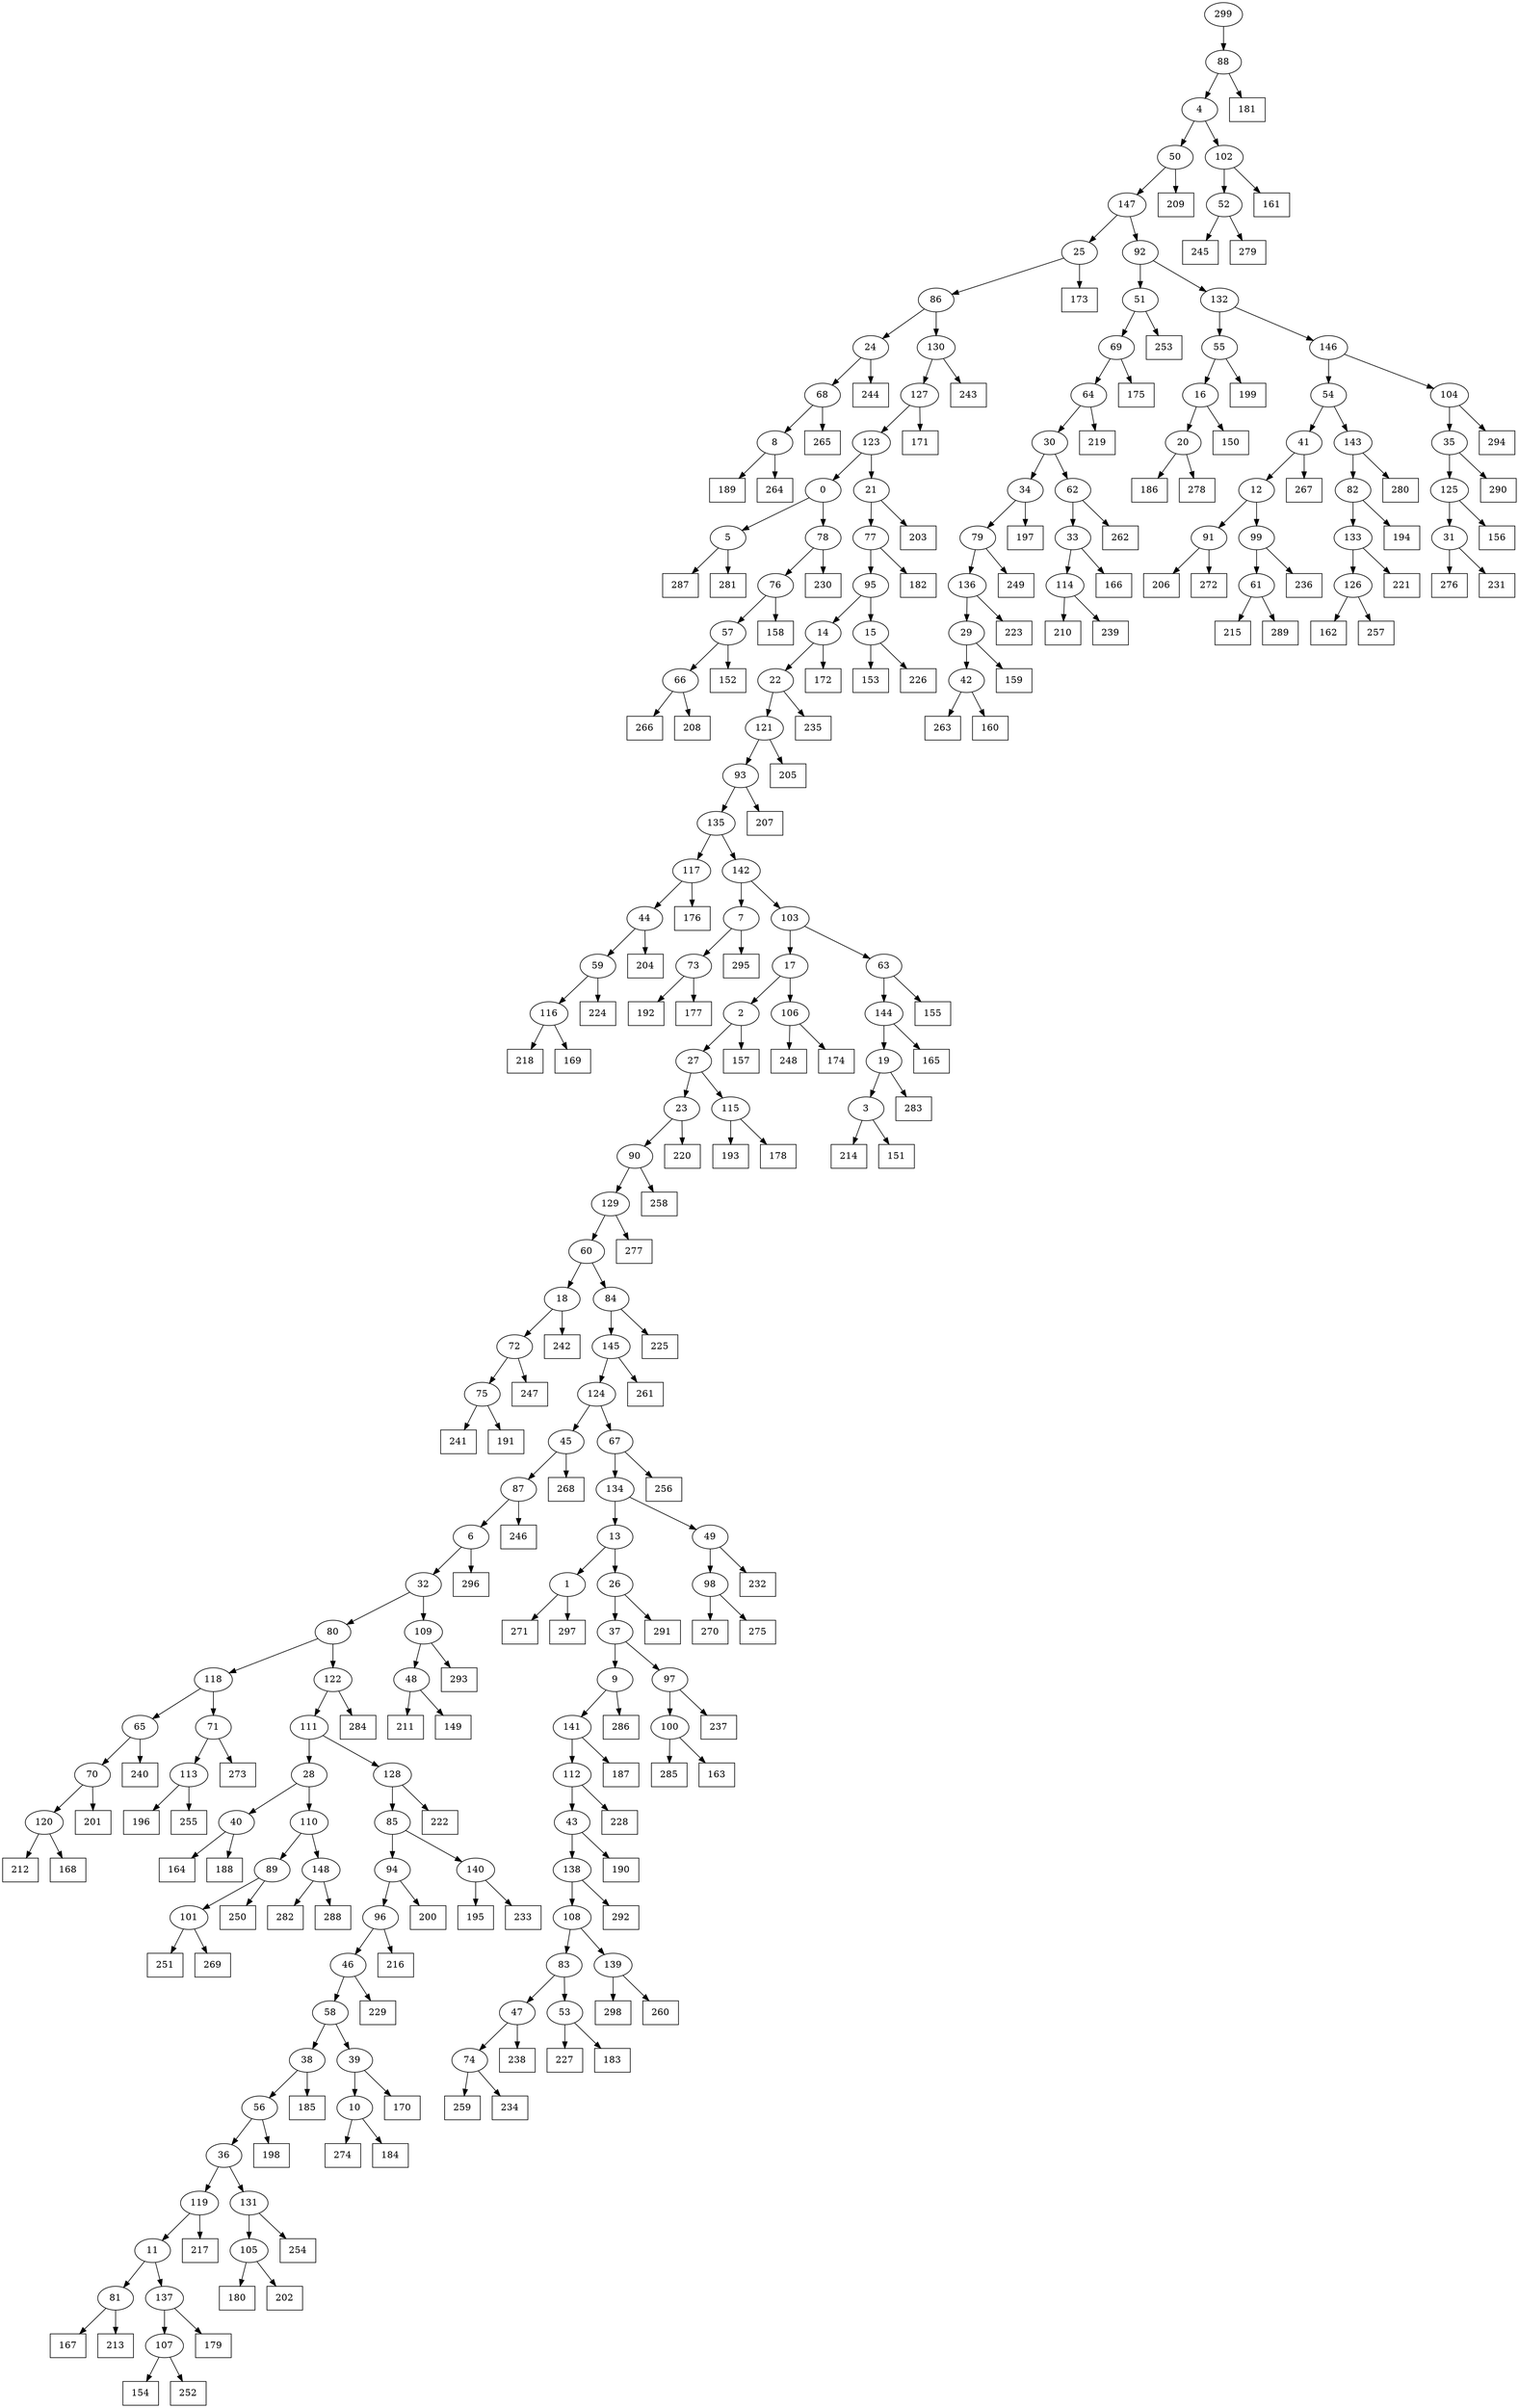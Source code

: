 digraph G {
0[label="0"];
1[label="1"];
2[label="2"];
3[label="3"];
4[label="4"];
5[label="5"];
6[label="6"];
7[label="7"];
8[label="8"];
9[label="9"];
10[label="10"];
11[label="11"];
12[label="12"];
13[label="13"];
14[label="14"];
15[label="15"];
16[label="16"];
17[label="17"];
18[label="18"];
19[label="19"];
20[label="20"];
21[label="21"];
22[label="22"];
23[label="23"];
24[label="24"];
25[label="25"];
26[label="26"];
27[label="27"];
28[label="28"];
29[label="29"];
30[label="30"];
31[label="31"];
32[label="32"];
33[label="33"];
34[label="34"];
35[label="35"];
36[label="36"];
37[label="37"];
38[label="38"];
39[label="39"];
40[label="40"];
41[label="41"];
42[label="42"];
43[label="43"];
44[label="44"];
45[label="45"];
46[label="46"];
47[label="47"];
48[label="48"];
49[label="49"];
50[label="50"];
51[label="51"];
52[label="52"];
53[label="53"];
54[label="54"];
55[label="55"];
56[label="56"];
57[label="57"];
58[label="58"];
59[label="59"];
60[label="60"];
61[label="61"];
62[label="62"];
63[label="63"];
64[label="64"];
65[label="65"];
66[label="66"];
67[label="67"];
68[label="68"];
69[label="69"];
70[label="70"];
71[label="71"];
72[label="72"];
73[label="73"];
74[label="74"];
75[label="75"];
76[label="76"];
77[label="77"];
78[label="78"];
79[label="79"];
80[label="80"];
81[label="81"];
82[label="82"];
83[label="83"];
84[label="84"];
85[label="85"];
86[label="86"];
87[label="87"];
88[label="88"];
89[label="89"];
90[label="90"];
91[label="91"];
92[label="92"];
93[label="93"];
94[label="94"];
95[label="95"];
96[label="96"];
97[label="97"];
98[label="98"];
99[label="99"];
100[label="100"];
101[label="101"];
102[label="102"];
103[label="103"];
104[label="104"];
105[label="105"];
106[label="106"];
107[label="107"];
108[label="108"];
109[label="109"];
110[label="110"];
111[label="111"];
112[label="112"];
113[label="113"];
114[label="114"];
115[label="115"];
116[label="116"];
117[label="117"];
118[label="118"];
119[label="119"];
120[label="120"];
121[label="121"];
122[label="122"];
123[label="123"];
124[label="124"];
125[label="125"];
126[label="126"];
127[label="127"];
128[label="128"];
129[label="129"];
130[label="130"];
131[label="131"];
132[label="132"];
133[label="133"];
134[label="134"];
135[label="135"];
136[label="136"];
137[label="137"];
138[label="138"];
139[label="139"];
140[label="140"];
141[label="141"];
142[label="142"];
143[label="143"];
144[label="144"];
145[label="145"];
146[label="146"];
147[label="147"];
148[label="148"];
149[shape=box,label="284"];
150[shape=box,label="216"];
151[shape=box,label="259"];
152[shape=box,label="155"];
153[shape=box,label="248"];
154[shape=box,label="194"];
155[shape=box,label="243"];
156[shape=box,label="157"];
157[shape=box,label="235"];
158[shape=box,label="172"];
159[shape=box,label="196"];
160[shape=box,label="258"];
161[shape=box,label="156"];
162[shape=box,label="225"];
163[shape=box,label="195"];
164[shape=box,label="189"];
165[shape=box,label="285"];
166[shape=box,label="220"];
167[shape=box,label="242"];
168[shape=box,label="153"];
169[shape=box,label="164"];
170[shape=box,label="263"];
171[shape=box,label="227"];
172[shape=box,label="250"];
173[shape=box,label="167"];
174[shape=box,label="212"];
175[shape=box,label="295"];
176[shape=box,label="150"];
177[shape=box,label="197"];
178[shape=box,label="233"];
179[shape=box,label="254"];
180[shape=box,label="210"];
181[shape=box,label="170"];
182[shape=box,label="286"];
183[shape=box,label="274"];
184[shape=box,label="261"];
185[shape=box,label="211"];
186[shape=box,label="207"];
187[shape=box,label="273"];
188[shape=box,label="188"];
189[shape=box,label="201"];
190[shape=box,label="168"];
191[shape=box,label="162"];
192[shape=box,label="270"];
193[shape=box,label="257"];
194[shape=box,label="206"];
195[shape=box,label="253"];
196[shape=box,label="149"];
197[shape=box,label="203"];
198[shape=box,label="215"];
199[shape=box,label="236"];
200[shape=box,label="255"];
201[shape=box,label="289"];
202[shape=box,label="266"];
203[shape=box,label="282"];
204[shape=box,label="230"];
205[shape=box,label="294"];
206[shape=box,label="277"];
207[shape=box,label="214"];
208[shape=box,label="160"];
209[shape=box,label="296"];
210[shape=box,label="180"];
211[shape=box,label="175"];
212[shape=box,label="229"];
213[shape=box,label="287"];
214[shape=box,label="184"];
215[shape=box,label="204"];
216[shape=box,label="187"];
217[shape=box,label="159"];
218[shape=box,label="232"];
219[shape=box,label="154"];
220[shape=box,label="244"];
221[shape=box,label="272"];
222[shape=box,label="251"];
223[shape=box,label="186"];
224[shape=box,label="223"];
225[shape=box,label="166"];
226[shape=box,label="245"];
227[shape=box,label="237"];
228[shape=box,label="165"];
229[shape=box,label="205"];
230[shape=box,label="181"];
231[shape=box,label="193"];
232[shape=box,label="173"];
233[shape=box,label="202"];
234[shape=box,label="222"];
235[shape=box,label="208"];
236[shape=box,label="158"];
237[shape=box,label="276"];
238[shape=box,label="293"];
239[shape=box,label="280"];
240[shape=box,label="279"];
241[shape=box,label="190"];
242[shape=box,label="217"];
243[shape=box,label="267"];
244[shape=box,label="174"];
245[shape=box,label="199"];
246[shape=box,label="226"];
247[shape=box,label="182"];
248[shape=box,label="291"];
249[shape=box,label="238"];
250[shape=box,label="239"];
251[shape=box,label="275"];
252[shape=box,label="151"];
253[shape=box,label="200"];
254[shape=box,label="234"];
255[shape=box,label="179"];
256[shape=box,label="228"];
257[shape=box,label="264"];
258[shape=box,label="240"];
259[shape=box,label="249"];
260[shape=box,label="161"];
261[shape=box,label="271"];
262[shape=box,label="224"];
263[shape=box,label="269"];
264[shape=box,label="268"];
265[shape=box,label="288"];
266[shape=box,label="247"];
267[shape=box,label="221"];
268[shape=box,label="298"];
269[shape=box,label="231"];
270[shape=box,label="198"];
271[shape=box,label="209"];
272[shape=box,label="171"];
273[shape=box,label="183"];
274[shape=box,label="241"];
275[shape=box,label="218"];
276[shape=box,label="192"];
277[shape=box,label="219"];
278[shape=box,label="283"];
279[shape=box,label="152"];
280[shape=box,label="297"];
281[shape=box,label="281"];
282[shape=box,label="265"];
283[shape=box,label="262"];
284[shape=box,label="252"];
285[shape=box,label="191"];
286[shape=box,label="163"];
287[shape=box,label="177"];
288[shape=box,label="260"];
289[shape=box,label="178"];
290[shape=box,label="213"];
291[shape=box,label="169"];
292[shape=box,label="185"];
293[shape=box,label="246"];
294[shape=box,label="292"];
295[shape=box,label="176"];
296[shape=box,label="278"];
297[shape=box,label="256"];
298[shape=box,label="290"];
299[label="299"];
40->188 ;
115->231 ;
69->211 ;
51->195 ;
47->74 ;
2->156 ;
5->213 ;
74->151 ;
1->261 ;
95->15 ;
77->247 ;
55->245 ;
84->162 ;
72->75 ;
75->285 ;
41->243 ;
100->286 ;
76->236 ;
45->87 ;
126->191 ;
120->190 ;
26->248 ;
3->252 ;
46->212 ;
8->257 ;
112->256 ;
99->199 ;
101->222 ;
91->194 ;
115->289 ;
71->187 ;
43->138 ;
36->119 ;
18->72 ;
25->232 ;
32->80 ;
66->235 ;
97->100 ;
124->67 ;
143->239 ;
60->84 ;
84->145 ;
8->164 ;
15->168 ;
70->120 ;
120->174 ;
89->101 ;
131->179 ;
30->62 ;
83->47 ;
96->46 ;
37->97 ;
102->260 ;
142->7 ;
40->169 ;
56->270 ;
94->253 ;
119->11 ;
7->175 ;
103->17 ;
13->1 ;
1->280 ;
57->279 ;
129->60 ;
98->251 ;
127->123 ;
111->28 ;
10->214 ;
61->198 ;
140->163 ;
96->150 ;
67->297 ;
62->33 ;
99->61 ;
92->132 ;
85->140 ;
52->240 ;
136->224 ;
104->35 ;
27->23 ;
62->283 ;
108->139 ;
139->268 ;
21->197 ;
129->206 ;
23->166 ;
23->90 ;
90->160 ;
98->192 ;
49->98 ;
139->288 ;
28->110 ;
137->255 ;
105->210 ;
123->21 ;
21->77 ;
70->189 ;
9->182 ;
86->130 ;
86->24 ;
138->294 ;
88->230 ;
88->4 ;
112->43 ;
43->241 ;
44->215 ;
72->266 ;
107->284 ;
97->227 ;
59->262 ;
26->37 ;
33->225 ;
15->246 ;
6->32 ;
116->275 ;
14->22 ;
64->277 ;
82->133 ;
133->267 ;
31->269 ;
90->129 ;
81->290 ;
82->154 ;
130->155 ;
134->13 ;
128->234 ;
22->121 ;
121->229 ;
65->258 ;
16->20 ;
20->296 ;
85->94 ;
94->96 ;
61->201 ;
34->79 ;
79->259 ;
75->274 ;
64->30 ;
78->204 ;
11->81 ;
81->173 ;
37->9 ;
69->64 ;
13->26 ;
9->141 ;
25->86 ;
53->171 ;
126->193 ;
32->109 ;
109->238 ;
130->127 ;
127->272 ;
57->66 ;
66->202 ;
42->170 ;
68->282 ;
138->108 ;
12->99 ;
67->134 ;
147->25 ;
14->158 ;
114->180 ;
65->70 ;
133->126 ;
68->8 ;
28->40 ;
144->228 ;
118->71 ;
109->48 ;
48->185 ;
56->36 ;
36->131 ;
113->200 ;
143->82 ;
47->249 ;
135->142 ;
48->196 ;
38->292 ;
111->128 ;
141->216 ;
58->39 ;
39->181 ;
119->242 ;
35->298 ;
29->217 ;
54->143 ;
121->93 ;
93->186 ;
101->263 ;
12->91 ;
91->221 ;
117->44 ;
33->114 ;
93->135 ;
145->124 ;
145->184 ;
104->205 ;
106->153 ;
42->208 ;
73->276 ;
80->118 ;
118->65 ;
92->51 ;
77->95 ;
29->42 ;
114->250 ;
24->68 ;
131->105 ;
105->233 ;
58->38 ;
148->203 ;
141->112 ;
132->146 ;
146->104 ;
128->85 ;
108->83 ;
83->53 ;
38->56 ;
17->2 ;
142->103 ;
299->88 ;
134->49 ;
49->218 ;
4->102 ;
4->50 ;
50->271 ;
80->122 ;
122->149 ;
71->113 ;
113->159 ;
140->178 ;
123->0 ;
122->111 ;
146->54 ;
54->41 ;
74->254 ;
44->59 ;
35->125 ;
125->161 ;
2->27 ;
11->137 ;
137->107 ;
39->10 ;
10->183 ;
95->14 ;
0->78 ;
107->219 ;
59->116 ;
116->291 ;
46->58 ;
89->172 ;
7->73 ;
63->144 ;
144->19 ;
22->157 ;
103->63 ;
63->152 ;
41->12 ;
19->3 ;
3->207 ;
24->220 ;
78->76 ;
76->57 ;
16->176 ;
50->147 ;
147->92 ;
0->5 ;
110->148 ;
148->265 ;
87->293 ;
30->34 ;
34->177 ;
100->165 ;
60->18 ;
18->167 ;
51->69 ;
87->6 ;
6->209 ;
5->281 ;
125->31 ;
31->237 ;
19->278 ;
124->45 ;
45->264 ;
20->223 ;
102->52 ;
52->226 ;
110->89 ;
132->55 ;
55->16 ;
73->287 ;
135->117 ;
117->295 ;
27->115 ;
79->136 ;
136->29 ;
53->273 ;
17->106 ;
106->244 ;
}
